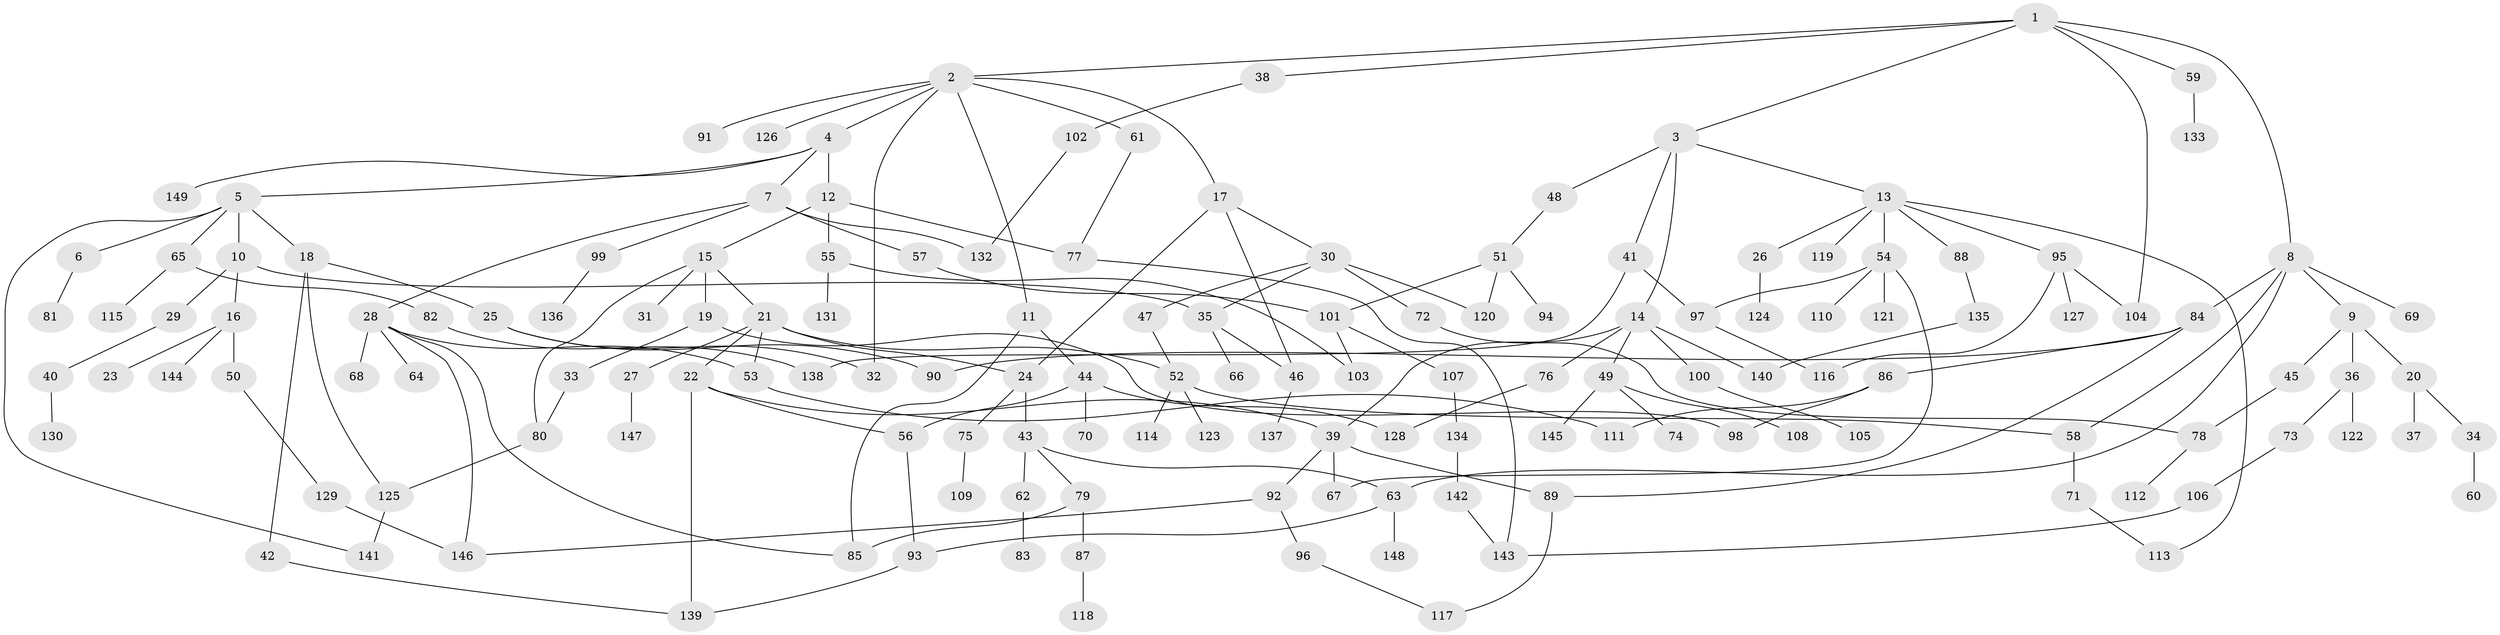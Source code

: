 // coarse degree distribution, {16: 0.022727272727272728, 19: 0.022727272727272728, 1: 0.5681818181818182, 5: 0.045454545454545456, 4: 0.06818181818181818, 6: 0.045454545454545456, 9: 0.022727272727272728, 7: 0.022727272727272728, 2: 0.13636363636363635, 3: 0.045454545454545456}
// Generated by graph-tools (version 1.1) at 2025/16/03/04/25 18:16:52]
// undirected, 149 vertices, 189 edges
graph export_dot {
graph [start="1"]
  node [color=gray90,style=filled];
  1;
  2;
  3;
  4;
  5;
  6;
  7;
  8;
  9;
  10;
  11;
  12;
  13;
  14;
  15;
  16;
  17;
  18;
  19;
  20;
  21;
  22;
  23;
  24;
  25;
  26;
  27;
  28;
  29;
  30;
  31;
  32;
  33;
  34;
  35;
  36;
  37;
  38;
  39;
  40;
  41;
  42;
  43;
  44;
  45;
  46;
  47;
  48;
  49;
  50;
  51;
  52;
  53;
  54;
  55;
  56;
  57;
  58;
  59;
  60;
  61;
  62;
  63;
  64;
  65;
  66;
  67;
  68;
  69;
  70;
  71;
  72;
  73;
  74;
  75;
  76;
  77;
  78;
  79;
  80;
  81;
  82;
  83;
  84;
  85;
  86;
  87;
  88;
  89;
  90;
  91;
  92;
  93;
  94;
  95;
  96;
  97;
  98;
  99;
  100;
  101;
  102;
  103;
  104;
  105;
  106;
  107;
  108;
  109;
  110;
  111;
  112;
  113;
  114;
  115;
  116;
  117;
  118;
  119;
  120;
  121;
  122;
  123;
  124;
  125;
  126;
  127;
  128;
  129;
  130;
  131;
  132;
  133;
  134;
  135;
  136;
  137;
  138;
  139;
  140;
  141;
  142;
  143;
  144;
  145;
  146;
  147;
  148;
  149;
  1 -- 2;
  1 -- 3;
  1 -- 8;
  1 -- 38;
  1 -- 59;
  1 -- 104;
  2 -- 4;
  2 -- 11;
  2 -- 17;
  2 -- 32;
  2 -- 61;
  2 -- 91;
  2 -- 126;
  3 -- 13;
  3 -- 14;
  3 -- 41;
  3 -- 48;
  4 -- 5;
  4 -- 7;
  4 -- 12;
  4 -- 149;
  5 -- 6;
  5 -- 10;
  5 -- 18;
  5 -- 65;
  5 -- 141;
  6 -- 81;
  7 -- 28;
  7 -- 57;
  7 -- 99;
  7 -- 132;
  8 -- 9;
  8 -- 58;
  8 -- 69;
  8 -- 84;
  8 -- 63;
  9 -- 20;
  9 -- 36;
  9 -- 45;
  10 -- 16;
  10 -- 29;
  10 -- 35;
  11 -- 44;
  11 -- 85;
  12 -- 15;
  12 -- 55;
  12 -- 77;
  13 -- 26;
  13 -- 54;
  13 -- 88;
  13 -- 95;
  13 -- 119;
  13 -- 113;
  14 -- 49;
  14 -- 76;
  14 -- 100;
  14 -- 140;
  14 -- 39;
  15 -- 19;
  15 -- 21;
  15 -- 31;
  15 -- 80;
  16 -- 23;
  16 -- 50;
  16 -- 144;
  17 -- 24;
  17 -- 30;
  17 -- 46;
  18 -- 25;
  18 -- 42;
  18 -- 125;
  19 -- 33;
  19 -- 98;
  20 -- 34;
  20 -- 37;
  21 -- 22;
  21 -- 27;
  21 -- 52;
  21 -- 53;
  21 -- 24;
  22 -- 39;
  22 -- 139;
  22 -- 56;
  24 -- 43;
  24 -- 75;
  25 -- 32;
  25 -- 90;
  26 -- 124;
  27 -- 147;
  28 -- 64;
  28 -- 68;
  28 -- 146;
  28 -- 85;
  28 -- 53;
  29 -- 40;
  30 -- 35;
  30 -- 47;
  30 -- 72;
  30 -- 120;
  33 -- 80;
  34 -- 60;
  35 -- 46;
  35 -- 66;
  36 -- 73;
  36 -- 122;
  38 -- 102;
  39 -- 67;
  39 -- 92;
  39 -- 89;
  40 -- 130;
  41 -- 97;
  41 -- 138;
  42 -- 139;
  43 -- 62;
  43 -- 63;
  43 -- 79;
  44 -- 56;
  44 -- 70;
  44 -- 128;
  45 -- 78;
  46 -- 137;
  47 -- 52;
  48 -- 51;
  49 -- 74;
  49 -- 108;
  49 -- 145;
  50 -- 129;
  51 -- 94;
  51 -- 101;
  51 -- 120;
  52 -- 114;
  52 -- 123;
  52 -- 58;
  53 -- 111;
  54 -- 110;
  54 -- 121;
  54 -- 97;
  54 -- 67;
  55 -- 103;
  55 -- 131;
  56 -- 93;
  57 -- 101;
  58 -- 71;
  59 -- 133;
  61 -- 77;
  62 -- 83;
  63 -- 93;
  63 -- 148;
  65 -- 82;
  65 -- 115;
  71 -- 113;
  72 -- 78;
  73 -- 106;
  75 -- 109;
  76 -- 128;
  77 -- 143;
  78 -- 112;
  79 -- 87;
  79 -- 85;
  80 -- 125;
  82 -- 138;
  84 -- 86;
  84 -- 89;
  84 -- 90;
  86 -- 98;
  86 -- 111;
  87 -- 118;
  88 -- 135;
  89 -- 117;
  92 -- 96;
  92 -- 146;
  93 -- 139;
  95 -- 104;
  95 -- 127;
  95 -- 116;
  96 -- 117;
  97 -- 116;
  99 -- 136;
  100 -- 105;
  101 -- 107;
  101 -- 103;
  102 -- 132;
  106 -- 143;
  107 -- 134;
  125 -- 141;
  129 -- 146;
  134 -- 142;
  135 -- 140;
  142 -- 143;
}
